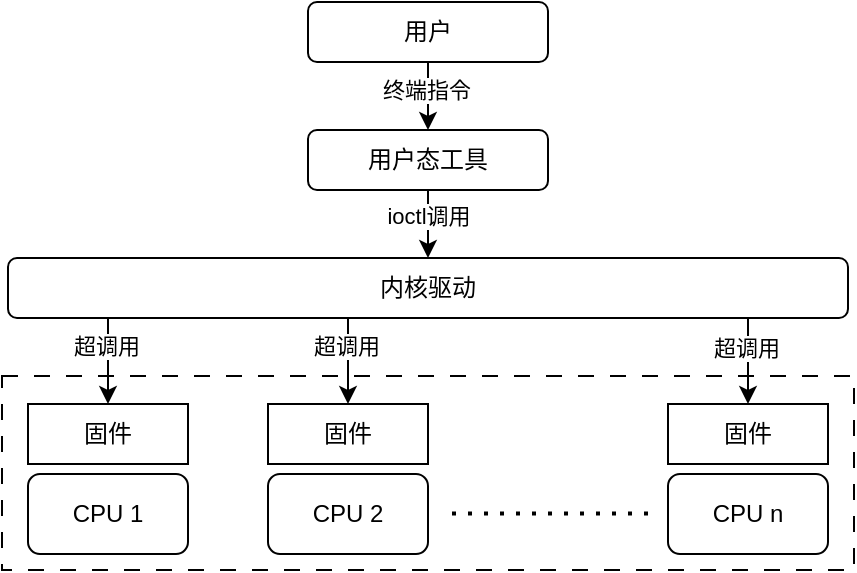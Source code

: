 <mxfile version="23.1.7" type="github">
  <diagram name="第 1 页" id="MkS6zHdORr5V2mtr6qez">
    <mxGraphModel dx="562" dy="377" grid="0" gridSize="10" guides="1" tooltips="1" connect="1" arrows="1" fold="1" page="1" pageScale="1" pageWidth="827" pageHeight="1169" math="0" shadow="0">
      <root>
        <mxCell id="0" />
        <mxCell id="1" parent="0" />
        <mxCell id="aILLjWVmcoHMxmn1RiVL-9" value="" style="rounded=0;whiteSpace=wrap;html=1;dashed=1;strokeWidth=1;perimeterSpacing=0;dashPattern=8 8;" parent="1" vertex="1">
          <mxGeometry x="97" y="369" width="426" height="97" as="geometry" />
        </mxCell>
        <mxCell id="aILLjWVmcoHMxmn1RiVL-1" value="CPU 1" style="rounded=1;whiteSpace=wrap;html=1;" parent="1" vertex="1">
          <mxGeometry x="110" y="418" width="80" height="40" as="geometry" />
        </mxCell>
        <mxCell id="aILLjWVmcoHMxmn1RiVL-2" value="CPU 2" style="rounded=1;whiteSpace=wrap;html=1;" parent="1" vertex="1">
          <mxGeometry x="230" y="418" width="80" height="40" as="geometry" />
        </mxCell>
        <mxCell id="aILLjWVmcoHMxmn1RiVL-3" value="CPU n" style="rounded=1;whiteSpace=wrap;html=1;" parent="1" vertex="1">
          <mxGeometry x="430" y="418" width="80" height="40" as="geometry" />
        </mxCell>
        <mxCell id="aILLjWVmcoHMxmn1RiVL-5" value="" style="endArrow=none;dashed=1;html=1;dashPattern=1 3;strokeWidth=2;rounded=0;" parent="1" edge="1">
          <mxGeometry width="50" height="50" relative="1" as="geometry">
            <mxPoint x="322" y="437.71" as="sourcePoint" />
            <mxPoint x="422" y="437.71" as="targetPoint" />
          </mxGeometry>
        </mxCell>
        <mxCell id="aILLjWVmcoHMxmn1RiVL-6" value="固件" style="rounded=0;whiteSpace=wrap;html=1;" parent="1" vertex="1">
          <mxGeometry x="110" y="383" width="80" height="30" as="geometry" />
        </mxCell>
        <mxCell id="aILLjWVmcoHMxmn1RiVL-7" value="固件" style="rounded=0;whiteSpace=wrap;html=1;" parent="1" vertex="1">
          <mxGeometry x="230" y="383" width="80" height="30" as="geometry" />
        </mxCell>
        <mxCell id="aILLjWVmcoHMxmn1RiVL-8" value="固件" style="rounded=0;whiteSpace=wrap;html=1;" parent="1" vertex="1">
          <mxGeometry x="430" y="383" width="80" height="30" as="geometry" />
        </mxCell>
        <mxCell id="aILLjWVmcoHMxmn1RiVL-15" style="edgeStyle=orthogonalEdgeStyle;rounded=0;orthogonalLoop=1;jettySize=auto;html=1;exitX=0.75;exitY=1;exitDx=0;exitDy=0;" parent="1" source="aILLjWVmcoHMxmn1RiVL-10" target="aILLjWVmcoHMxmn1RiVL-8" edge="1">
          <mxGeometry relative="1" as="geometry">
            <Array as="points">
              <mxPoint x="470" y="340" />
            </Array>
          </mxGeometry>
        </mxCell>
        <mxCell id="aILLjWVmcoHMxmn1RiVL-20" value="超调用" style="edgeLabel;html=1;align=center;verticalAlign=middle;resizable=0;points=[];" parent="aILLjWVmcoHMxmn1RiVL-15" vertex="1" connectable="0">
          <mxGeometry x="0.476" relative="1" as="geometry">
            <mxPoint x="-1" y="-3" as="offset" />
          </mxGeometry>
        </mxCell>
        <mxCell id="aILLjWVmcoHMxmn1RiVL-16" style="edgeStyle=orthogonalEdgeStyle;rounded=0;orthogonalLoop=1;jettySize=auto;html=1;exitX=0.5;exitY=1;exitDx=0;exitDy=0;entryX=0.5;entryY=0;entryDx=0;entryDy=0;" parent="1" source="aILLjWVmcoHMxmn1RiVL-10" target="aILLjWVmcoHMxmn1RiVL-7" edge="1">
          <mxGeometry relative="1" as="geometry">
            <Array as="points">
              <mxPoint x="270" y="340" />
            </Array>
          </mxGeometry>
        </mxCell>
        <mxCell id="aILLjWVmcoHMxmn1RiVL-19" value="超调用" style="edgeLabel;html=1;align=center;verticalAlign=middle;resizable=0;points=[];" parent="aILLjWVmcoHMxmn1RiVL-16" vertex="1" connectable="0">
          <mxGeometry x="0.283" y="-1" relative="1" as="geometry">
            <mxPoint y="1" as="offset" />
          </mxGeometry>
        </mxCell>
        <mxCell id="aILLjWVmcoHMxmn1RiVL-17" style="edgeStyle=orthogonalEdgeStyle;rounded=0;orthogonalLoop=1;jettySize=auto;html=1;exitX=0.25;exitY=1;exitDx=0;exitDy=0;" parent="1" source="aILLjWVmcoHMxmn1RiVL-10" target="aILLjWVmcoHMxmn1RiVL-6" edge="1">
          <mxGeometry relative="1" as="geometry">
            <Array as="points">
              <mxPoint x="150" y="340" />
            </Array>
          </mxGeometry>
        </mxCell>
        <mxCell id="aILLjWVmcoHMxmn1RiVL-18" value="超调用" style="edgeLabel;html=1;align=center;verticalAlign=middle;resizable=0;points=[];" parent="aILLjWVmcoHMxmn1RiVL-17" vertex="1" connectable="0">
          <mxGeometry x="0.406" y="-1" relative="1" as="geometry">
            <mxPoint as="offset" />
          </mxGeometry>
        </mxCell>
        <mxCell id="aILLjWVmcoHMxmn1RiVL-10" value="内核驱动" style="rounded=1;whiteSpace=wrap;html=1;" parent="1" vertex="1">
          <mxGeometry x="100" y="310" width="420" height="30" as="geometry" />
        </mxCell>
        <mxCell id="aILLjWVmcoHMxmn1RiVL-12" style="edgeStyle=orthogonalEdgeStyle;rounded=0;orthogonalLoop=1;jettySize=auto;html=1;exitX=0.5;exitY=1;exitDx=0;exitDy=0;entryX=0.5;entryY=0;entryDx=0;entryDy=0;" parent="1" source="aILLjWVmcoHMxmn1RiVL-11" target="aILLjWVmcoHMxmn1RiVL-10" edge="1">
          <mxGeometry relative="1" as="geometry" />
        </mxCell>
        <mxCell id="aILLjWVmcoHMxmn1RiVL-13" value="ioctl调用" style="edgeLabel;html=1;align=center;verticalAlign=middle;resizable=0;points=[];" parent="aILLjWVmcoHMxmn1RiVL-12" vertex="1" connectable="0">
          <mxGeometry x="-0.336" y="1" relative="1" as="geometry">
            <mxPoint x="-1" y="1" as="offset" />
          </mxGeometry>
        </mxCell>
        <mxCell id="aILLjWVmcoHMxmn1RiVL-11" value="用户态工具" style="rounded=1;whiteSpace=wrap;html=1;" parent="1" vertex="1">
          <mxGeometry x="250" y="246" width="120" height="30" as="geometry" />
        </mxCell>
        <mxCell id="aILLjWVmcoHMxmn1RiVL-25" style="edgeStyle=orthogonalEdgeStyle;rounded=0;orthogonalLoop=1;jettySize=auto;html=1;exitX=0.5;exitY=1;exitDx=0;exitDy=0;entryX=0.5;entryY=0;entryDx=0;entryDy=0;" parent="1" source="aILLjWVmcoHMxmn1RiVL-24" target="aILLjWVmcoHMxmn1RiVL-11" edge="1">
          <mxGeometry relative="1" as="geometry" />
        </mxCell>
        <mxCell id="aILLjWVmcoHMxmn1RiVL-26" value="终端指令" style="edgeLabel;html=1;align=center;verticalAlign=middle;resizable=0;points=[];" parent="aILLjWVmcoHMxmn1RiVL-25" vertex="1" connectable="0">
          <mxGeometry x="-0.22" y="2" relative="1" as="geometry">
            <mxPoint x="-3" as="offset" />
          </mxGeometry>
        </mxCell>
        <mxCell id="aILLjWVmcoHMxmn1RiVL-24" value="&lt;font face=&quot;Courier New&quot;&gt;用户&lt;/font&gt;" style="rounded=1;whiteSpace=wrap;html=1;" parent="1" vertex="1">
          <mxGeometry x="250" y="182" width="120" height="30" as="geometry" />
        </mxCell>
      </root>
    </mxGraphModel>
  </diagram>
</mxfile>
